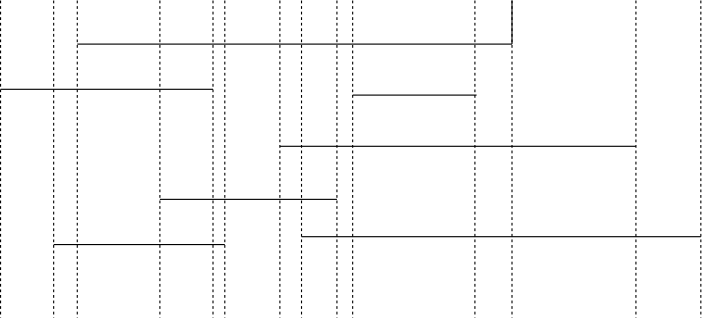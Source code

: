 <?xml version="1.0"?>
<!DOCTYPE ipe SYSTEM "ipe.dtd">
<ipe version="70005" creator="Ipe 7.1.1">
<info created="D:20140206094725" modified="D:20140206094735"/>
<ipestyle name="ipe6">
<symbol name="mark/circle(sx)" transformations="translations">
<path fill="sym-stroke">
0.6 0 0 0.6 0 0 e
0.4 0 0 0.4 0 0 e
</path>
</symbol>
<symbol name="mark/disk(sx)" transformations="translations">
<path fill="sym-stroke">
0.6 0 0 0.6 0 0 e
</path>
</symbol>
<symbol name="mark/fdisk(sfx)" transformations="translations">
<group>
<path fill="sym-fill">
0.5 0 0 0.5 0 0 e
</path>
<path fill="sym-stroke" fillrule="eofill">
0.6 0 0 0.6 0 0 e
0.4 0 0 0.4 0 0 e
</path>
</group>
</symbol>
<symbol name="mark/box(sx)" transformations="translations">
<path fill="sym-stroke" fillrule="eofill">
-0.6 -0.6 m
0.6 -0.6 l
0.6 0.6 l
-0.6 0.6 l
h
-0.4 -0.4 m
0.4 -0.4 l
0.4 0.4 l
-0.4 0.4 l
h
</path>
</symbol>
<symbol name="mark/square(sx)" transformations="translations">
<path fill="sym-stroke">
-0.6 -0.6 m
0.6 -0.6 l
0.6 0.6 l
-0.6 0.6 l
h
</path>
</symbol>
<symbol name="mark/fsquare(sfx)" transformations="translations">
<group>
<path fill="sym-fill">
-0.5 -0.5 m
0.5 -0.5 l
0.5 0.5 l
-0.5 0.5 l
h
</path>
<path fill="sym-stroke" fillrule="eofill">
-0.6 -0.6 m
0.6 -0.6 l
0.6 0.6 l
-0.6 0.6 l
0 -0.4 m
0.4 -0.4 l
0.4 0.4 l
-0.4 0.4 l
h
</path>
</group>
</symbol>
<symbol name="mark/cross(sx)" transformations="translations">
<group>
<path fill="sym-stroke">
-0.43 -0.57 m
0.57 0.43 l
0.43 0.57 l
-0.57 -0.43 l
h
</path>
<path fill="sym-stroke">
-0.43 0.57 m
0.57 -0.43 l
0.43 -0.57 l
-0.57 0.43 l
h
</path>
</group>
</symbol>
<pen name="heavier" value="0.8"/>
<pen name="fat" value="1.2"/>
<pen name="ultrafat" value="2"/>
<symbolsize name="large" value="5"/>
<symbolsize name="small" value="2"/>
<symbolsize name="tiny" value="1.1"/>
<arrowsize name="large" value="10"/>
<arrowsize name="small" value="5"/>
<arrowsize name="tiny" value="3"/>
<color name="red" value="1 0 0"/>
<color name="green" value="0 1 0"/>
<color name="blue" value="0 0 1"/>
<color name="yellow" value="1 1 0"/>
<color name="gray1" value="0.125"/>
<color name="gray2" value="0.25"/>
<color name="gray3" value="0.375"/>
<color name="gray4" value="0.5"/>
<color name="gray5" value="0.625"/>
<color name="gray6" value="0.75"/>
<color name="gray7" value="0.875"/>
<dashstyle name="dashed" value="[4] 0"/>
<dashstyle name="dotted" value="[1 3] 0"/>
<dashstyle name="dash dotted" value="[4 2 1 2] 0"/>
<dashstyle name="dash dot dotted" value="[4 2 1 2 1 2] 0"/>
<textsize name="large" value="\large"/>
<textsize name="Large" value="\Large"/>
<textsize name="LARGE" value="\LARGE"/>
<textsize name="huge" value="\huge"/>
<textsize name="Huge" value="\Huge"/>
<textsize name="small" value="\small"/>
<textsize name="footnote" value="\footnotesize"/>
<textsize name="tiny" value="\tiny"/>
<textstyle name="center" begin="\begin{center}" end="\end{center}"/>
<textstyle name="itemize" begin="\begin{itemize}" end="\end{itemize}"/>
<textstyle name="item" begin="\begin{itemize}\item{}" end="\end{itemize}"/>
</ipestyle>
<page>
<layer name="alpha"/>
<view layers="alpha" active="alpha"/>
<path layer="alpha" matrix="1 0 0 1 206.339 100.148" stroke="black" dash="[1] 0" pen="0.4">
-132.806 77.6136 m
-132.806 -36.55 l
</path>
<path matrix="1 0 0 1 206.339 100.148" stroke="black" pen="0.4">
-124.308 61.931 m
32.1937 61.931 l
</path>
<path matrix="1 0 0 1 206.339 100.148" stroke="black" pen="0.4">
-51.3684 25.1425 m
76.8072 25.1425 l
</path>
<path matrix="1 0 0 1 206.339 100.148" stroke="black" pen="0.4">
-94.5654 6.04065 m
-30.832 6.04065 l
</path>
<path matrix="1 0 0 1 206.339 100.148" stroke="black" pen="0.4">
-151.926 45.6593 m
-75.4454 45.6593 l
</path>
<path matrix="1 0 0 1 206.339 100.148" stroke="black" pen="0.4">
-132.806 -10.2311 m
-71.1964 -10.2311 l
</path>
<path matrix="1 0 0 1 206.339 100.148" stroke="black" pen="0.4">
-43.5784 -7.40131 m
100.176 -7.40131 l
</path>
<path matrix="1 0 0 1 206.339 100.148" stroke="black" pen="0.4">
-25.1666 43.5772 m
19.447 43.5772 l
</path>
<path matrix="1 0 0 1 206.339 100.148" stroke="black" pen="0.4">
32.1937 61.931 m
32.1937 77.6136 l
</path>
<path matrix="1 0 0 1 206.339 100.148" stroke="black" dash="[1] 0" pen="0.4">
-151.926 77.6136 m
-151.926 -36.55 l
</path>
<path matrix="1 0 0 1 206.339 100.148" stroke="black" dash="[1] 0" pen="0.4">
-124.308 77.6136 m
-124.308 -36.55 l
</path>
<path matrix="1 0 0 1 206.339 100.148" stroke="black" dash="[1] 0" pen="0.4">
-94.5654 77.6136 m
-94.5654 -36.55 l
</path>
<path matrix="1 0 0 1 206.339 100.148" stroke="black" dash="[1] 0" pen="0.4">
-75.4454 77.6136 m
-75.4454 -36.55 l
</path>
<path matrix="1 0 0 1 206.339 100.148" stroke="black" dash="[1] 0" pen="0.4">
-71.1964 77.6136 m
-71.1964 -36.55 l
</path>
<path matrix="1 0 0 1 206.339 100.148" stroke="black" dash="[1] 0" pen="0.4">
-51.3684 77.6136 m
-51.3684 -36.55 l
</path>
<path matrix="1 0 0 1 206.339 100.148" stroke="black" dash="[1] 0" pen="0.4">
-43.5784 77.6136 m
-43.5784 -36.55 l
</path>
<path matrix="1 0 0 1 206.339 100.148" stroke="black" dash="[1] 0" pen="0.4">
-30.832 77.6136 m
-30.832 -36.55 l
</path>
<path matrix="1 0 0 1 206.339 100.148" stroke="black" dash="[1] 0" pen="0.4">
-25.1666 77.6136 m
-25.1666 -36.55 l
</path>
<path matrix="1 0 0 1 206.339 100.148" stroke="black" dash="[1] 0" pen="0.4">
18.8407 77.6136 m
18.8407 -36.55 l
</path>
<path matrix="1 0 0 1 206.339 100.148" stroke="black" dash="[1] 0" pen="0.4">
32.1937 77.6136 m
32.1937 -36.55 l
</path>
<path matrix="1 0 0 1 206.339 100.148" stroke="black" dash="[1] 0" pen="0.4">
76.8072 77.6136 m
76.8072 -36.55 l
</path>
<path matrix="1 0 0 1 206.339 100.148" stroke="black" dash="[1] 0" pen="0.4">
100.176 77.6136 m
100.176 -36.55 l
</path>
</page>
</ipe>
